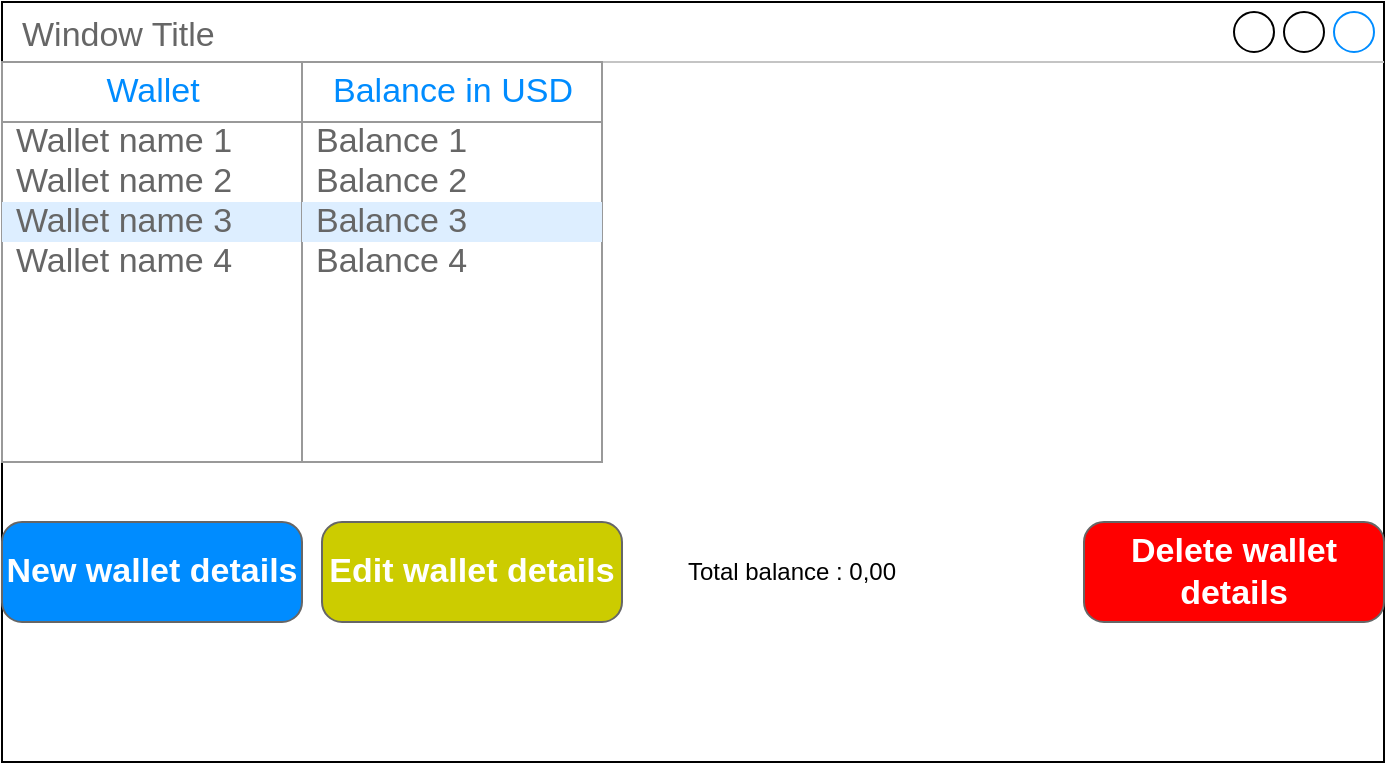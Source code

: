 <mxfile version="13.9.9" type="device"><diagram id="isRrK6xlPHbLKt1_Uhdp" name="Page-1"><mxGraphModel dx="1086" dy="806" grid="1" gridSize="10" guides="1" tooltips="1" connect="1" arrows="1" fold="1" page="1" pageScale="1" pageWidth="827" pageHeight="1169" math="0" shadow="0"><root><mxCell id="0"/><mxCell id="1" parent="0"/><mxCell id="gmoDek5fv1KsBqphYlJh-6" value="Window Title" style="strokeWidth=1;shadow=0;dashed=0;align=center;html=1;shape=mxgraph.mockup.containers.window;align=left;verticalAlign=top;spacingLeft=8;strokeColor2=#008cff;strokeColor3=#c4c4c4;fontColor=#666666;mainText=;fontSize=17;labelBackgroundColor=none;" parent="1" vertex="1"><mxGeometry width="691" height="380" as="geometry"/></mxCell><mxCell id="gmoDek5fv1KsBqphYlJh-12" value="" style="strokeWidth=1;shadow=0;dashed=0;align=center;html=1;shape=mxgraph.mockup.forms.rrect;rSize=0;strokeColor=#999999;fillColor=#ffffff;" parent="1" vertex="1"><mxGeometry y="30" width="150" height="200" as="geometry"/></mxCell><mxCell id="gmoDek5fv1KsBqphYlJh-13" value="Wallet" style="strokeWidth=1;shadow=0;dashed=0;align=center;html=1;shape=mxgraph.mockup.forms.rrect;rSize=0;strokeColor=#999999;fontColor=#008cff;fontSize=17;fillColor=#ffffff;resizeWidth=1;" parent="gmoDek5fv1KsBqphYlJh-12" vertex="1"><mxGeometry width="150" height="30" relative="1" as="geometry"/></mxCell><mxCell id="gmoDek5fv1KsBqphYlJh-14" value="Wallet name 1" style="strokeWidth=1;shadow=0;dashed=0;align=center;html=1;shape=mxgraph.mockup.forms.anchor;fontSize=17;fontColor=#666666;align=left;spacingLeft=5;resizeWidth=1;" parent="gmoDek5fv1KsBqphYlJh-12" vertex="1"><mxGeometry width="150" height="20" relative="1" as="geometry"><mxPoint y="30" as="offset"/></mxGeometry></mxCell><mxCell id="gmoDek5fv1KsBqphYlJh-15" value="Wallet name 2" style="strokeWidth=1;shadow=0;dashed=0;align=center;html=1;shape=mxgraph.mockup.forms.anchor;fontSize=17;fontColor=#666666;align=left;spacingLeft=5;resizeWidth=1;" parent="gmoDek5fv1KsBqphYlJh-12" vertex="1"><mxGeometry width="150" height="20" relative="1" as="geometry"><mxPoint y="50" as="offset"/></mxGeometry></mxCell><mxCell id="gmoDek5fv1KsBqphYlJh-16" value="Wallet name 3" style="strokeWidth=1;shadow=0;dashed=0;align=center;html=1;shape=mxgraph.mockup.forms.rrect;rSize=0;fontSize=17;fontColor=#666666;align=left;spacingLeft=5;fillColor=#ddeeff;strokeColor=none;resizeWidth=1;" parent="gmoDek5fv1KsBqphYlJh-12" vertex="1"><mxGeometry width="150" height="20" relative="1" as="geometry"><mxPoint y="70" as="offset"/></mxGeometry></mxCell><mxCell id="gmoDek5fv1KsBqphYlJh-17" value="Wallet name 4" style="strokeWidth=1;shadow=0;dashed=0;align=center;html=1;shape=mxgraph.mockup.forms.anchor;fontSize=17;fontColor=#666666;align=left;spacingLeft=5;resizeWidth=1;" parent="gmoDek5fv1KsBqphYlJh-12" vertex="1"><mxGeometry width="150" height="20" relative="1" as="geometry"><mxPoint y="90" as="offset"/></mxGeometry></mxCell><mxCell id="gmoDek5fv1KsBqphYlJh-50" value="New wallet details" style="strokeWidth=1;shadow=0;dashed=0;align=center;html=1;shape=mxgraph.mockup.buttons.button;strokeColor=#666666;fontColor=#ffffff;mainText=;buttonStyle=round;fontSize=17;fontStyle=1;fillColor=#008cff;whiteSpace=wrap;" parent="1" vertex="1"><mxGeometry y="260" width="150" height="50" as="geometry"/></mxCell><mxCell id="gmoDek5fv1KsBqphYlJh-51" value="Edit wallet details" style="strokeWidth=1;shadow=0;dashed=0;align=center;html=1;shape=mxgraph.mockup.buttons.button;strokeColor=#666666;fontColor=#ffffff;mainText=;buttonStyle=round;fontSize=17;fontStyle=1;whiteSpace=wrap;fillColor=#CCCC00;" parent="1" vertex="1"><mxGeometry x="160" y="260" width="150" height="50" as="geometry"/></mxCell><mxCell id="gmoDek5fv1KsBqphYlJh-52" value="Delete wallet details" style="strokeWidth=1;shadow=0;dashed=0;align=center;html=1;shape=mxgraph.mockup.buttons.button;strokeColor=#666666;fontColor=#ffffff;mainText=;buttonStyle=round;fontSize=17;fontStyle=1;whiteSpace=wrap;fillColor=#FF0000;" parent="1" vertex="1"><mxGeometry x="541" y="260" width="150" height="50" as="geometry"/></mxCell><mxCell id="x_9TowCW2ROblN7D5e3z-1" value="" style="strokeWidth=1;shadow=0;dashed=0;align=center;html=1;shape=mxgraph.mockup.forms.rrect;rSize=0;strokeColor=#999999;fillColor=#ffffff;" vertex="1" parent="1"><mxGeometry x="150" y="30" width="150" height="200" as="geometry"/></mxCell><mxCell id="x_9TowCW2ROblN7D5e3z-2" value="Balance in USD" style="strokeWidth=1;shadow=0;dashed=0;align=center;html=1;shape=mxgraph.mockup.forms.rrect;rSize=0;strokeColor=#999999;fontColor=#008cff;fontSize=17;fillColor=#ffffff;resizeWidth=1;" vertex="1" parent="x_9TowCW2ROblN7D5e3z-1"><mxGeometry width="150" height="30" relative="1" as="geometry"/></mxCell><mxCell id="x_9TowCW2ROblN7D5e3z-3" value="Balance 1" style="strokeWidth=1;shadow=0;dashed=0;align=center;html=1;shape=mxgraph.mockup.forms.anchor;fontSize=17;fontColor=#666666;align=left;spacingLeft=5;resizeWidth=1;" vertex="1" parent="x_9TowCW2ROblN7D5e3z-1"><mxGeometry width="150" height="20" relative="1" as="geometry"><mxPoint y="30" as="offset"/></mxGeometry></mxCell><mxCell id="x_9TowCW2ROblN7D5e3z-4" value="Balance 2" style="strokeWidth=1;shadow=0;dashed=0;align=center;html=1;shape=mxgraph.mockup.forms.anchor;fontSize=17;fontColor=#666666;align=left;spacingLeft=5;resizeWidth=1;" vertex="1" parent="x_9TowCW2ROblN7D5e3z-1"><mxGeometry width="150" height="20" relative="1" as="geometry"><mxPoint y="50" as="offset"/></mxGeometry></mxCell><mxCell id="x_9TowCW2ROblN7D5e3z-5" value="Balance 3" style="strokeWidth=1;shadow=0;dashed=0;align=center;html=1;shape=mxgraph.mockup.forms.rrect;rSize=0;fontSize=17;fontColor=#666666;align=left;spacingLeft=5;fillColor=#ddeeff;strokeColor=none;resizeWidth=1;" vertex="1" parent="x_9TowCW2ROblN7D5e3z-1"><mxGeometry width="150" height="20" relative="1" as="geometry"><mxPoint y="70" as="offset"/></mxGeometry></mxCell><mxCell id="x_9TowCW2ROblN7D5e3z-6" value="Balance 4" style="strokeWidth=1;shadow=0;dashed=0;align=center;html=1;shape=mxgraph.mockup.forms.anchor;fontSize=17;fontColor=#666666;align=left;spacingLeft=5;resizeWidth=1;" vertex="1" parent="x_9TowCW2ROblN7D5e3z-1"><mxGeometry width="150" height="20" relative="1" as="geometry"><mxPoint y="90" as="offset"/></mxGeometry></mxCell><mxCell id="x_9TowCW2ROblN7D5e3z-7" value="Total balance : 0,00" style="text;html=1;strokeColor=none;fillColor=none;align=center;verticalAlign=middle;whiteSpace=wrap;rounded=0;" vertex="1" parent="1"><mxGeometry x="330" y="275" width="130" height="20" as="geometry"/></mxCell></root></mxGraphModel></diagram></mxfile>